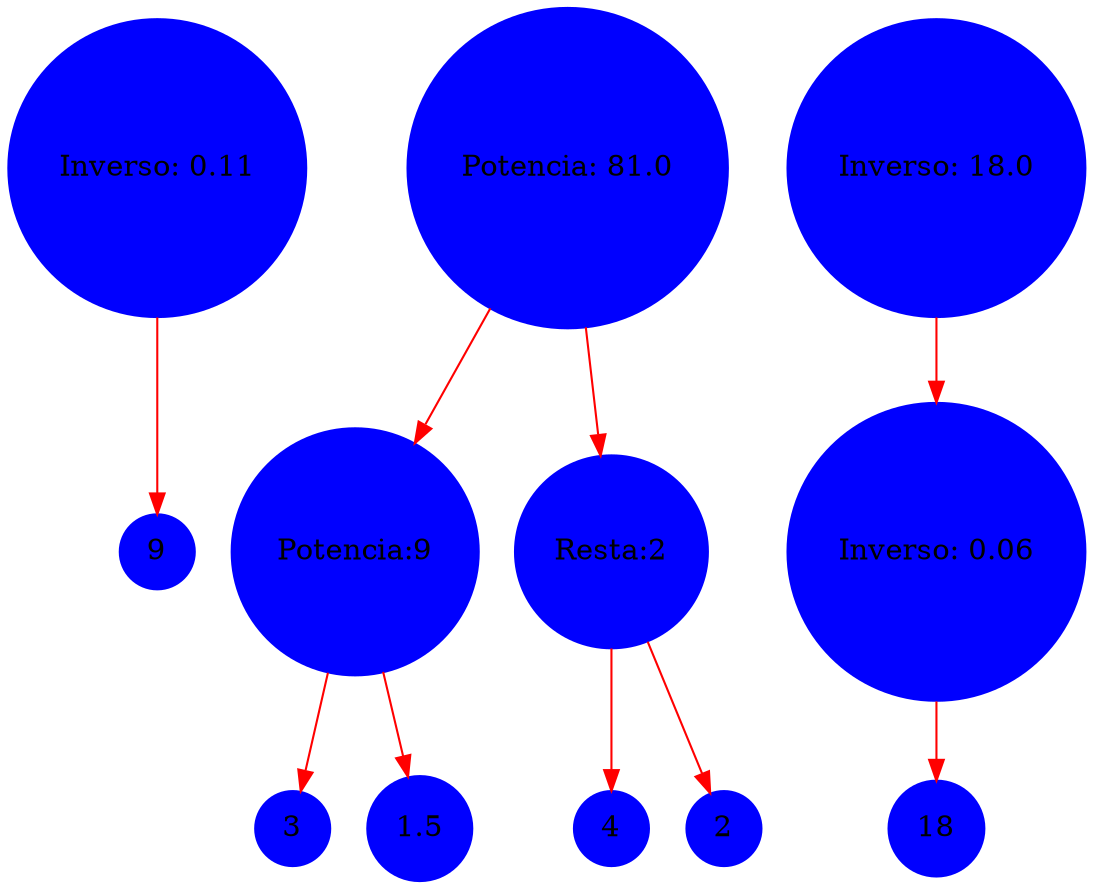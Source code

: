 digraph {
	rankdir=TB
	9 [shape=circle style=filled color = blue]
 	inverso1 -> 9 [shape=record color=red]
	inverso1 [shape=circle style=filled color = blue, label=<Inverso: 0.11>]
 	3 [shape=circle style=filled color = blue]
 	Potencia102 -> 3 [shape=record color=red]
	1.5 [shape=circle style=filled color = blue]
 	Potencia102 -> 1.5 [shape=record color=red]
	Potencia102 [shape=circle style=filled color = blue, label=<Potencia:9>]
 	potencia2 -> Potencia102 [shape=record color=red]
	4 [shape=circle style=filled color = blue]
 	Resta102 -> 4 [shape=record color=red]
	2 [shape=circle style=filled color = blue]
 	Resta102 -> 2 [shape=record color=red]
	Resta102 [shape=circle style=filled color = blue, label=<Resta:2>]
 	potencia2 -> Resta102 [shape=record color=red]
	potencia2 [shape=circle style=filled color = blue, label=<Potencia: 81.0>]
 	18 [shape=circle style=filled color = blue]
 	Inverso103 -> 18 [shape=record color=red]
	Inverso103 [shape=circle style=filled color = blue, label=<Inverso: 0.06>]
 	inverso3 -> Inverso103 [shape=record color=red]
	inverso3 [shape=circle style=filled color = blue, label=<Inverso: 18.0>]
 }
